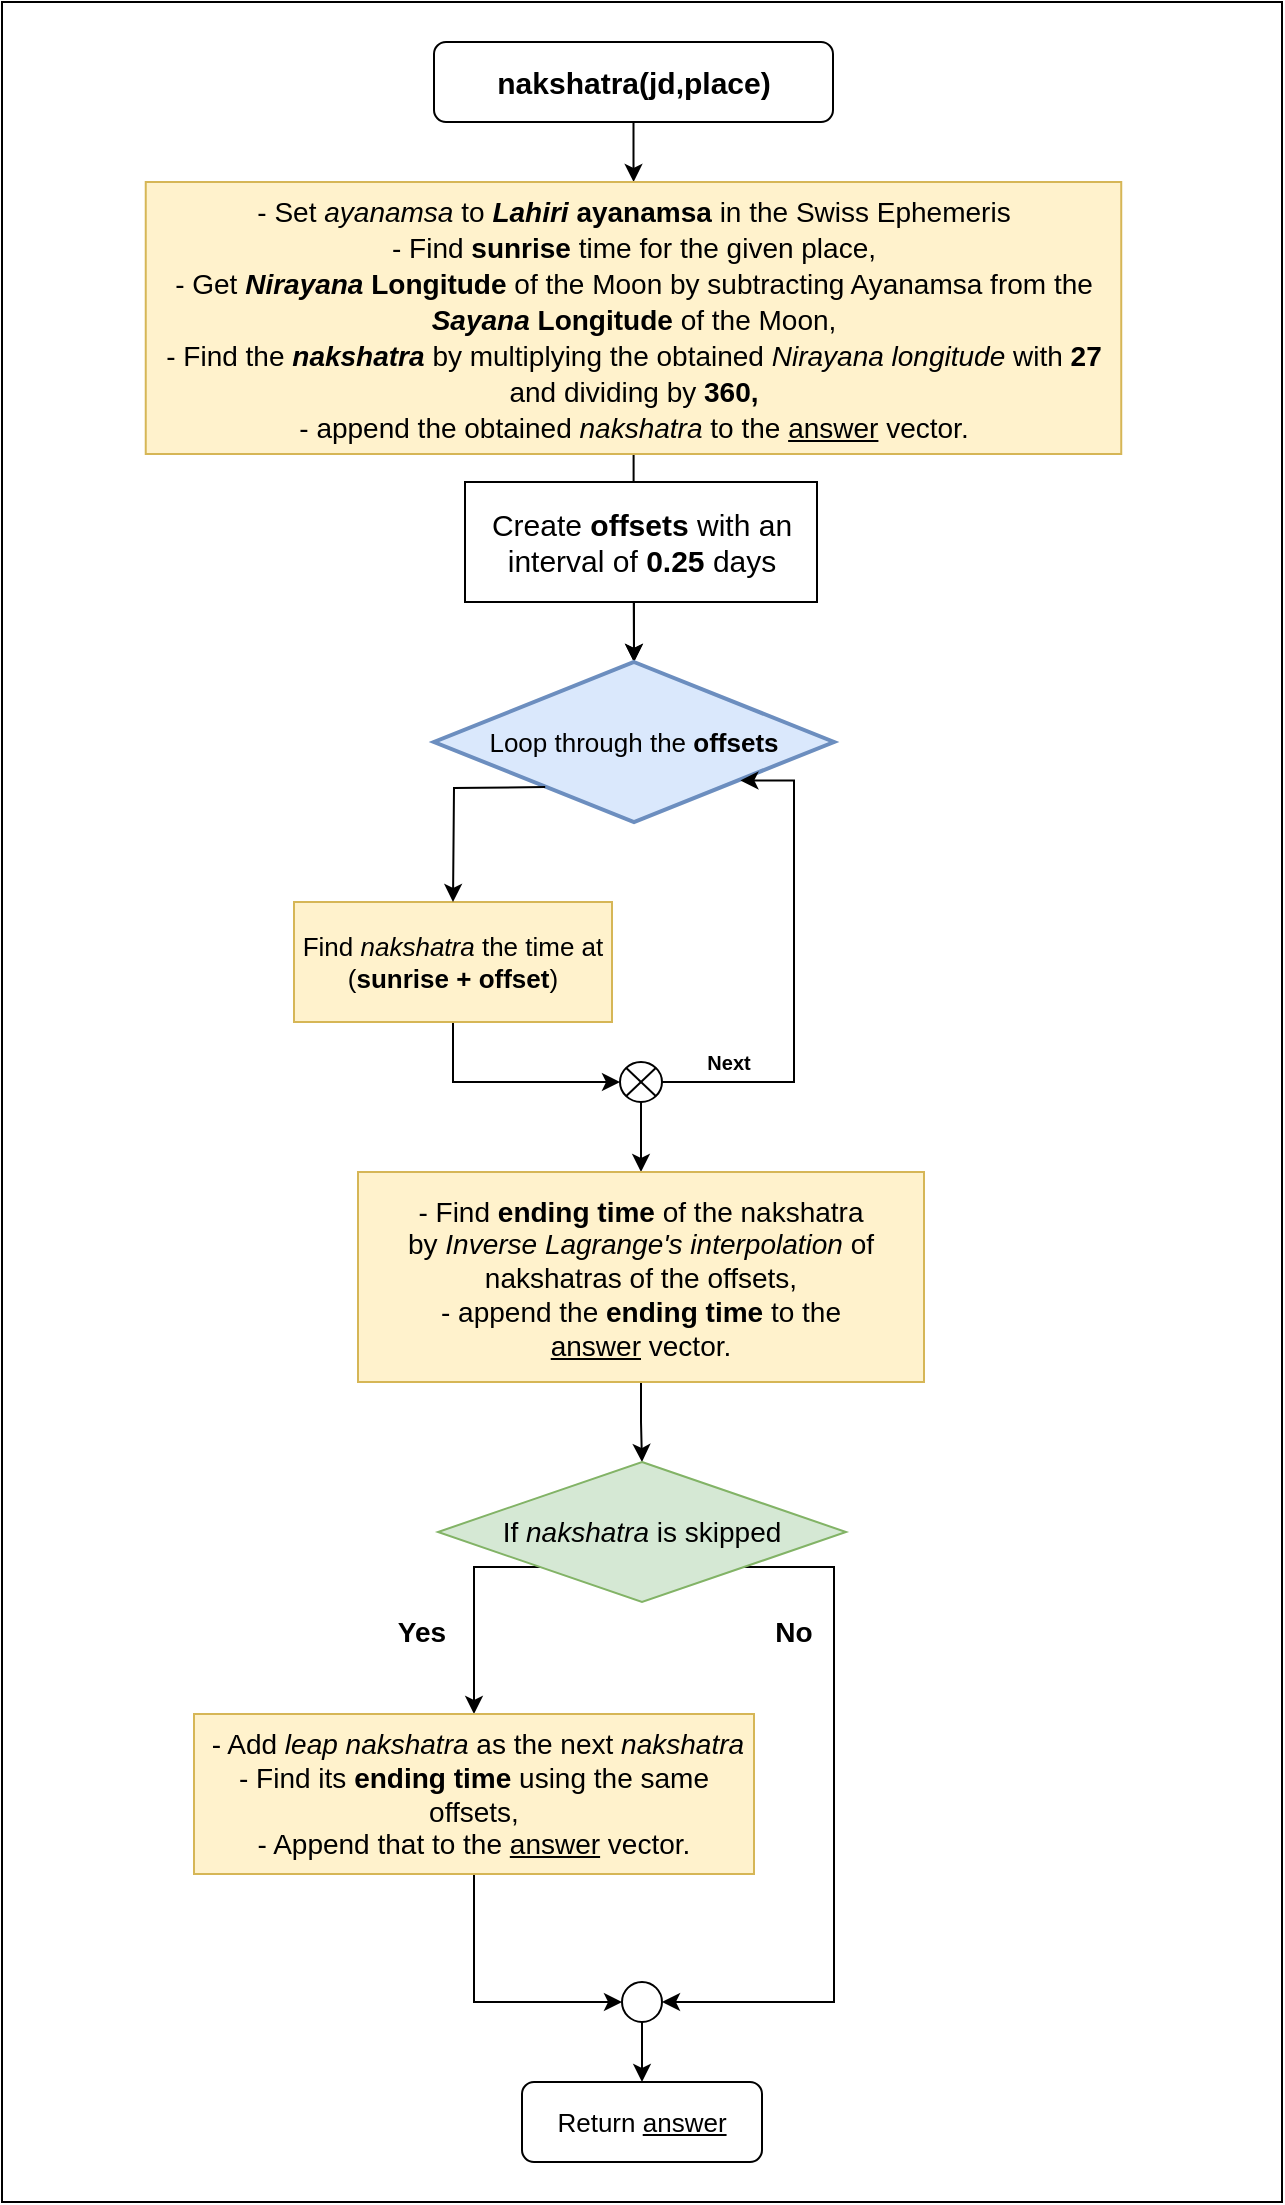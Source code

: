<mxfile version="20.3.0" type="device"><diagram id="C5RBs43oDa-KdzZeNtuy" name="Page-1"><mxGraphModel dx="412" dy="242" grid="1" gridSize="10" guides="1" tooltips="1" connect="1" arrows="1" fold="1" page="1" pageScale="1" pageWidth="827" pageHeight="1169" math="0" shadow="0"><root><mxCell id="WIyWlLk6GJQsqaUBKTNV-0"/><mxCell id="WIyWlLk6GJQsqaUBKTNV-1" parent="WIyWlLk6GJQsqaUBKTNV-0"/><mxCell id="pMypvGUoGDW1pwkXLUvD-30" value="" style="rounded=0;whiteSpace=wrap;html=1;strokeColor=default;fontSize=13;fillColor=none;" parent="WIyWlLk6GJQsqaUBKTNV-1" vertex="1"><mxGeometry x="94" y="34" width="640" height="1100" as="geometry"/></mxCell><mxCell id="AqxZjXAU1qbwz_-k9puV-2" value="" style="edgeStyle=orthogonalEdgeStyle;rounded=0;orthogonalLoop=1;jettySize=auto;html=1;fontSize=14;" parent="WIyWlLk6GJQsqaUBKTNV-1" source="SKvpr_PSXpdz2S5gOXEd-1" target="SKvpr_PSXpdz2S5gOXEd-2" edge="1"><mxGeometry relative="1" as="geometry"/></mxCell><mxCell id="SKvpr_PSXpdz2S5gOXEd-1" value="&lt;font style=&quot;font-size: 15px;&quot;&gt;&lt;b style=&quot;&quot;&gt;nakshatra(jd,place)&lt;/b&gt;&lt;/font&gt;" style="rounded=1;whiteSpace=wrap;html=1;" parent="WIyWlLk6GJQsqaUBKTNV-1" vertex="1"><mxGeometry x="310" y="54" width="199.5" height="40" as="geometry"/></mxCell><mxCell id="AqxZjXAU1qbwz_-k9puV-0" value="" style="edgeStyle=orthogonalEdgeStyle;rounded=0;orthogonalLoop=1;jettySize=auto;html=1;fontSize=14;" parent="WIyWlLk6GJQsqaUBKTNV-1" source="SKvpr_PSXpdz2S5gOXEd-2" target="pMypvGUoGDW1pwkXLUvD-0" edge="1"><mxGeometry relative="1" as="geometry"/></mxCell><mxCell id="SKvpr_PSXpdz2S5gOXEd-2" value="&lt;font style=&quot;font-size: 14px;&quot;&gt;- Set &lt;i&gt;ayanamsa &lt;/i&gt;to&lt;b&gt; &lt;i&gt;Lahiri&lt;/i&gt; ayanamsa &lt;/b&gt;in the Swiss Ephemeris&lt;br&gt;- Find &lt;b&gt;sunrise &lt;/b&gt;time for the given place,&lt;br&gt;- Get &lt;b&gt;&lt;i&gt;Nirayana &lt;/i&gt;Longitude &lt;/b&gt;of the Moon&amp;nbsp;by subtracting Ayanamsa from the &lt;b&gt;&lt;i&gt;Sayana&lt;/i&gt;&amp;nbsp;Longitude&lt;/b&gt;&amp;nbsp;of the Moon,&lt;br&gt;- Find the &lt;b&gt;&lt;i&gt;nakshatra&amp;nbsp;&lt;/i&gt;&lt;/b&gt;by multiplying the obtained &lt;i&gt;Nirayana longitude &lt;/i&gt;with&lt;b&gt; 27&lt;/b&gt; and dividing by&amp;nbsp;&lt;b&gt;360,&lt;/b&gt;&lt;br&gt;- append the obtained &lt;i style=&quot;&quot;&gt;nakshatra&lt;/i&gt;&lt;b&gt;&amp;nbsp;&lt;/b&gt;to the &lt;u&gt;answer&lt;/u&gt;&lt;b&gt;&amp;nbsp;&lt;/b&gt;vector.&lt;/font&gt;" style="rounded=0;whiteSpace=wrap;html=1;fontSize=15;fillColor=#fff2cc;strokeColor=#d6b656;" parent="WIyWlLk6GJQsqaUBKTNV-1" vertex="1"><mxGeometry x="165.87" y="124" width="487.75" height="136" as="geometry"/></mxCell><mxCell id="pMypvGUoGDW1pwkXLUvD-1" style="edgeStyle=orthogonalEdgeStyle;rounded=0;orthogonalLoop=1;jettySize=auto;html=1;exitX=0.5;exitY=1;exitDx=0;exitDy=0;entryX=0.5;entryY=0;entryDx=0;entryDy=0;entryPerimeter=0;fontSize=13;" parent="WIyWlLk6GJQsqaUBKTNV-1" source="SKvpr_PSXpdz2S5gOXEd-5" target="pMypvGUoGDW1pwkXLUvD-0" edge="1"><mxGeometry relative="1" as="geometry"/></mxCell><mxCell id="SKvpr_PSXpdz2S5gOXEd-5" value="Create &lt;b&gt;offsets&lt;/b&gt; with an interval of &lt;b&gt;0.25 &lt;/b&gt;days" style="rounded=0;whiteSpace=wrap;html=1;fontFamily=Helvetica;fontSize=15;" parent="WIyWlLk6GJQsqaUBKTNV-1" vertex="1"><mxGeometry x="325.5" y="274" width="176" height="60" as="geometry"/></mxCell><mxCell id="pMypvGUoGDW1pwkXLUvD-0" value="&lt;font style=&quot;font-size: 13px;&quot;&gt;Loop through the&amp;nbsp;&lt;b&gt;offsets&lt;/b&gt;&lt;/font&gt;" style="strokeWidth=2;html=1;shape=mxgraph.flowchart.decision;whiteSpace=wrap;fillColor=#dae8fc;strokeColor=#6c8ebf;" parent="WIyWlLk6GJQsqaUBKTNV-1" vertex="1"><mxGeometry x="310" y="364" width="200" height="80" as="geometry"/></mxCell><mxCell id="pMypvGUoGDW1pwkXLUvD-7" style="edgeStyle=orthogonalEdgeStyle;rounded=0;orthogonalLoop=1;jettySize=auto;html=1;exitX=0.5;exitY=1;exitDx=0;exitDy=0;entryX=0;entryY=0.5;entryDx=0;entryDy=0;entryPerimeter=0;fontSize=13;" parent="WIyWlLk6GJQsqaUBKTNV-1" source="pMypvGUoGDW1pwkXLUvD-3" target="pMypvGUoGDW1pwkXLUvD-6" edge="1"><mxGeometry relative="1" as="geometry"/></mxCell><mxCell id="pMypvGUoGDW1pwkXLUvD-3" value="Find &lt;i&gt;nakshatra&lt;/i&gt;&amp;nbsp;the time at (&lt;b&gt;sunrise + offset&lt;/b&gt;)" style="rounded=0;whiteSpace=wrap;html=1;fontSize=13;fillColor=#fff2cc;strokeColor=#d6b656;" parent="WIyWlLk6GJQsqaUBKTNV-1" vertex="1"><mxGeometry x="240" y="484" width="159" height="60" as="geometry"/></mxCell><mxCell id="pMypvGUoGDW1pwkXLUvD-4" value="" style="endArrow=classic;html=1;rounded=0;fontSize=13;entryX=0.5;entryY=0;entryDx=0;entryDy=0;exitX=0.278;exitY=0.782;exitDx=0;exitDy=0;exitPerimeter=0;" parent="WIyWlLk6GJQsqaUBKTNV-1" source="pMypvGUoGDW1pwkXLUvD-0" target="pMypvGUoGDW1pwkXLUvD-3" edge="1"><mxGeometry width="50" height="50" relative="1" as="geometry"><mxPoint x="380" y="424" as="sourcePoint"/><mxPoint x="430" y="374" as="targetPoint"/><Array as="points"><mxPoint x="320" y="427"/></Array></mxGeometry></mxCell><mxCell id="pMypvGUoGDW1pwkXLUvD-8" style="edgeStyle=orthogonalEdgeStyle;rounded=0;orthogonalLoop=1;jettySize=auto;html=1;exitX=1;exitY=0.5;exitDx=0;exitDy=0;exitPerimeter=0;fontSize=13;entryX=0.766;entryY=0.74;entryDx=0;entryDy=0;entryPerimeter=0;" parent="WIyWlLk6GJQsqaUBKTNV-1" source="pMypvGUoGDW1pwkXLUvD-6" target="pMypvGUoGDW1pwkXLUvD-0" edge="1"><mxGeometry relative="1" as="geometry"><mxPoint x="510" y="434" as="targetPoint"/><Array as="points"><mxPoint x="490" y="574"/><mxPoint x="490" y="423"/></Array></mxGeometry></mxCell><mxCell id="pMypvGUoGDW1pwkXLUvD-11" style="edgeStyle=orthogonalEdgeStyle;rounded=0;orthogonalLoop=1;jettySize=auto;html=1;exitX=0.5;exitY=1;exitDx=0;exitDy=0;exitPerimeter=0;entryX=0.5;entryY=0;entryDx=0;entryDy=0;fontSize=10;" parent="WIyWlLk6GJQsqaUBKTNV-1" source="pMypvGUoGDW1pwkXLUvD-6" target="pMypvGUoGDW1pwkXLUvD-10" edge="1"><mxGeometry relative="1" as="geometry"/></mxCell><mxCell id="pMypvGUoGDW1pwkXLUvD-6" value="" style="verticalLabelPosition=bottom;verticalAlign=top;html=1;shape=mxgraph.flowchart.or;fontSize=13;" parent="WIyWlLk6GJQsqaUBKTNV-1" vertex="1"><mxGeometry x="403" y="564" width="21" height="20" as="geometry"/></mxCell><mxCell id="pMypvGUoGDW1pwkXLUvD-9" value="&lt;font style=&quot;font-size: 10px;&quot;&gt;Next&lt;/font&gt;" style="text;strokeColor=none;fillColor=none;html=1;fontSize=24;fontStyle=1;verticalAlign=middle;align=center;" parent="WIyWlLk6GJQsqaUBKTNV-1" vertex="1"><mxGeometry x="433" y="550" width="47" height="20" as="geometry"/></mxCell><mxCell id="pMypvGUoGDW1pwkXLUvD-13" style="edgeStyle=orthogonalEdgeStyle;rounded=0;orthogonalLoop=1;jettySize=auto;html=1;exitX=0.5;exitY=1;exitDx=0;exitDy=0;entryX=0.5;entryY=0;entryDx=0;entryDy=0;fontSize=14;" parent="WIyWlLk6GJQsqaUBKTNV-1" source="pMypvGUoGDW1pwkXLUvD-10" target="pMypvGUoGDW1pwkXLUvD-12" edge="1"><mxGeometry relative="1" as="geometry"/></mxCell><mxCell id="pMypvGUoGDW1pwkXLUvD-10" value="&lt;font style=&quot;font-size: 14px;&quot;&gt;- Find &lt;b&gt;ending time&lt;/b&gt;&amp;nbsp;of the nakshatra by&amp;nbsp;&lt;i&gt;Inverse Lagrange's interpolation &lt;/i&gt;of nakshatras&lt;i&gt;&amp;nbsp;&lt;/i&gt;of the offsets,&lt;br&gt;- append the &lt;b&gt;ending time&lt;/b&gt; to the &lt;u&gt;answer&lt;/u&gt;&amp;nbsp;&lt;/font&gt;&lt;span style=&quot;font-size: 14px;&quot;&gt;vector.&lt;/span&gt;" style="rounded=0;whiteSpace=wrap;html=1;fontSize=10;fillColor=#fff2cc;strokeColor=#d6b656;" parent="WIyWlLk6GJQsqaUBKTNV-1" vertex="1"><mxGeometry x="272" y="619" width="283" height="105" as="geometry"/></mxCell><mxCell id="pMypvGUoGDW1pwkXLUvD-16" style="edgeStyle=orthogonalEdgeStyle;rounded=0;orthogonalLoop=1;jettySize=auto;html=1;exitX=0;exitY=1;exitDx=0;exitDy=0;fontSize=14;" parent="WIyWlLk6GJQsqaUBKTNV-1" source="pMypvGUoGDW1pwkXLUvD-12" target="pMypvGUoGDW1pwkXLUvD-14" edge="1"><mxGeometry relative="1" as="geometry"><Array as="points"><mxPoint x="330" y="817"/></Array><mxPoint x="330" y="870" as="targetPoint"/></mxGeometry></mxCell><mxCell id="pMypvGUoGDW1pwkXLUvD-21" style="edgeStyle=orthogonalEdgeStyle;rounded=0;orthogonalLoop=1;jettySize=auto;html=1;exitX=1;exitY=1;exitDx=0;exitDy=0;entryX=1;entryY=0.5;entryDx=0;entryDy=0;fontSize=14;" parent="WIyWlLk6GJQsqaUBKTNV-1" source="pMypvGUoGDW1pwkXLUvD-12" target="pMypvGUoGDW1pwkXLUvD-18" edge="1"><mxGeometry relative="1" as="geometry"><Array as="points"><mxPoint x="510" y="817"/><mxPoint x="510" y="1034"/></Array></mxGeometry></mxCell><mxCell id="pMypvGUoGDW1pwkXLUvD-12" value="If &lt;i&gt;nakshatra&amp;nbsp;&lt;/i&gt;is skipped" style="rhombus;whiteSpace=wrap;html=1;fontSize=14;fillColor=#d5e8d4;strokeColor=#82b366;" parent="WIyWlLk6GJQsqaUBKTNV-1" vertex="1"><mxGeometry x="312" y="764" width="204" height="70" as="geometry"/></mxCell><mxCell id="pMypvGUoGDW1pwkXLUvD-20" style="edgeStyle=orthogonalEdgeStyle;rounded=0;orthogonalLoop=1;jettySize=auto;html=1;exitX=0.5;exitY=1;exitDx=0;exitDy=0;entryX=0;entryY=0.5;entryDx=0;entryDy=0;fontSize=14;" parent="WIyWlLk6GJQsqaUBKTNV-1" source="pMypvGUoGDW1pwkXLUvD-14" target="pMypvGUoGDW1pwkXLUvD-18" edge="1"><mxGeometry relative="1" as="geometry"/></mxCell><mxCell id="pMypvGUoGDW1pwkXLUvD-14" value="&amp;nbsp;- Add &lt;i&gt;leap nakshatra&amp;nbsp;&lt;/i&gt;as the next &lt;i&gt;nakshatra&lt;/i&gt;&lt;br&gt;- Find its &lt;b&gt;ending time&lt;/b&gt; using the same offsets,&lt;br&gt;- Append that to the &lt;u&gt;answer&lt;/u&gt; vector." style="rounded=0;whiteSpace=wrap;html=1;fontSize=14;fillColor=#fff2cc;strokeColor=#d6b656;" parent="WIyWlLk6GJQsqaUBKTNV-1" vertex="1"><mxGeometry x="190" y="890" width="280" height="80" as="geometry"/></mxCell><mxCell id="pMypvGUoGDW1pwkXLUvD-17" value="&lt;b&gt;Yes&lt;/b&gt;" style="text;html=1;strokeColor=none;fillColor=none;align=center;verticalAlign=middle;whiteSpace=wrap;rounded=0;fontSize=14;" parent="WIyWlLk6GJQsqaUBKTNV-1" vertex="1"><mxGeometry x="282" y="834" width="44" height="30" as="geometry"/></mxCell><mxCell id="pMypvGUoGDW1pwkXLUvD-27" style="edgeStyle=orthogonalEdgeStyle;rounded=0;orthogonalLoop=1;jettySize=auto;html=1;exitX=0.5;exitY=1;exitDx=0;exitDy=0;entryX=0.5;entryY=0;entryDx=0;entryDy=0;fontSize=14;" parent="WIyWlLk6GJQsqaUBKTNV-1" source="pMypvGUoGDW1pwkXLUvD-18" edge="1"><mxGeometry relative="1" as="geometry"><mxPoint x="414.0" y="1074" as="targetPoint"/></mxGeometry></mxCell><mxCell id="pMypvGUoGDW1pwkXLUvD-18" value="" style="ellipse;whiteSpace=wrap;html=1;aspect=fixed;fontSize=14;strokeColor=default;fillColor=#FFFFFF;" parent="WIyWlLk6GJQsqaUBKTNV-1" vertex="1"><mxGeometry x="404" y="1024" width="20" height="20" as="geometry"/></mxCell><mxCell id="pMypvGUoGDW1pwkXLUvD-22" value="&lt;b&gt;No&lt;/b&gt;" style="text;html=1;strokeColor=none;fillColor=none;align=center;verticalAlign=middle;whiteSpace=wrap;rounded=0;fontSize=14;" parent="WIyWlLk6GJQsqaUBKTNV-1" vertex="1"><mxGeometry x="460" y="834" width="60" height="30" as="geometry"/></mxCell><mxCell id="pMypvGUoGDW1pwkXLUvD-29" value="&lt;font style=&quot;font-size: 13px;&quot;&gt;Return&amp;nbsp;&lt;u&gt;answer&lt;/u&gt;&lt;/font&gt;" style="rounded=1;whiteSpace=wrap;html=1;strokeColor=default;fontSize=14;fillColor=#FFFFFF;" parent="WIyWlLk6GJQsqaUBKTNV-1" vertex="1"><mxGeometry x="354" y="1074" width="120" height="40" as="geometry"/></mxCell></root></mxGraphModel></diagram></mxfile>